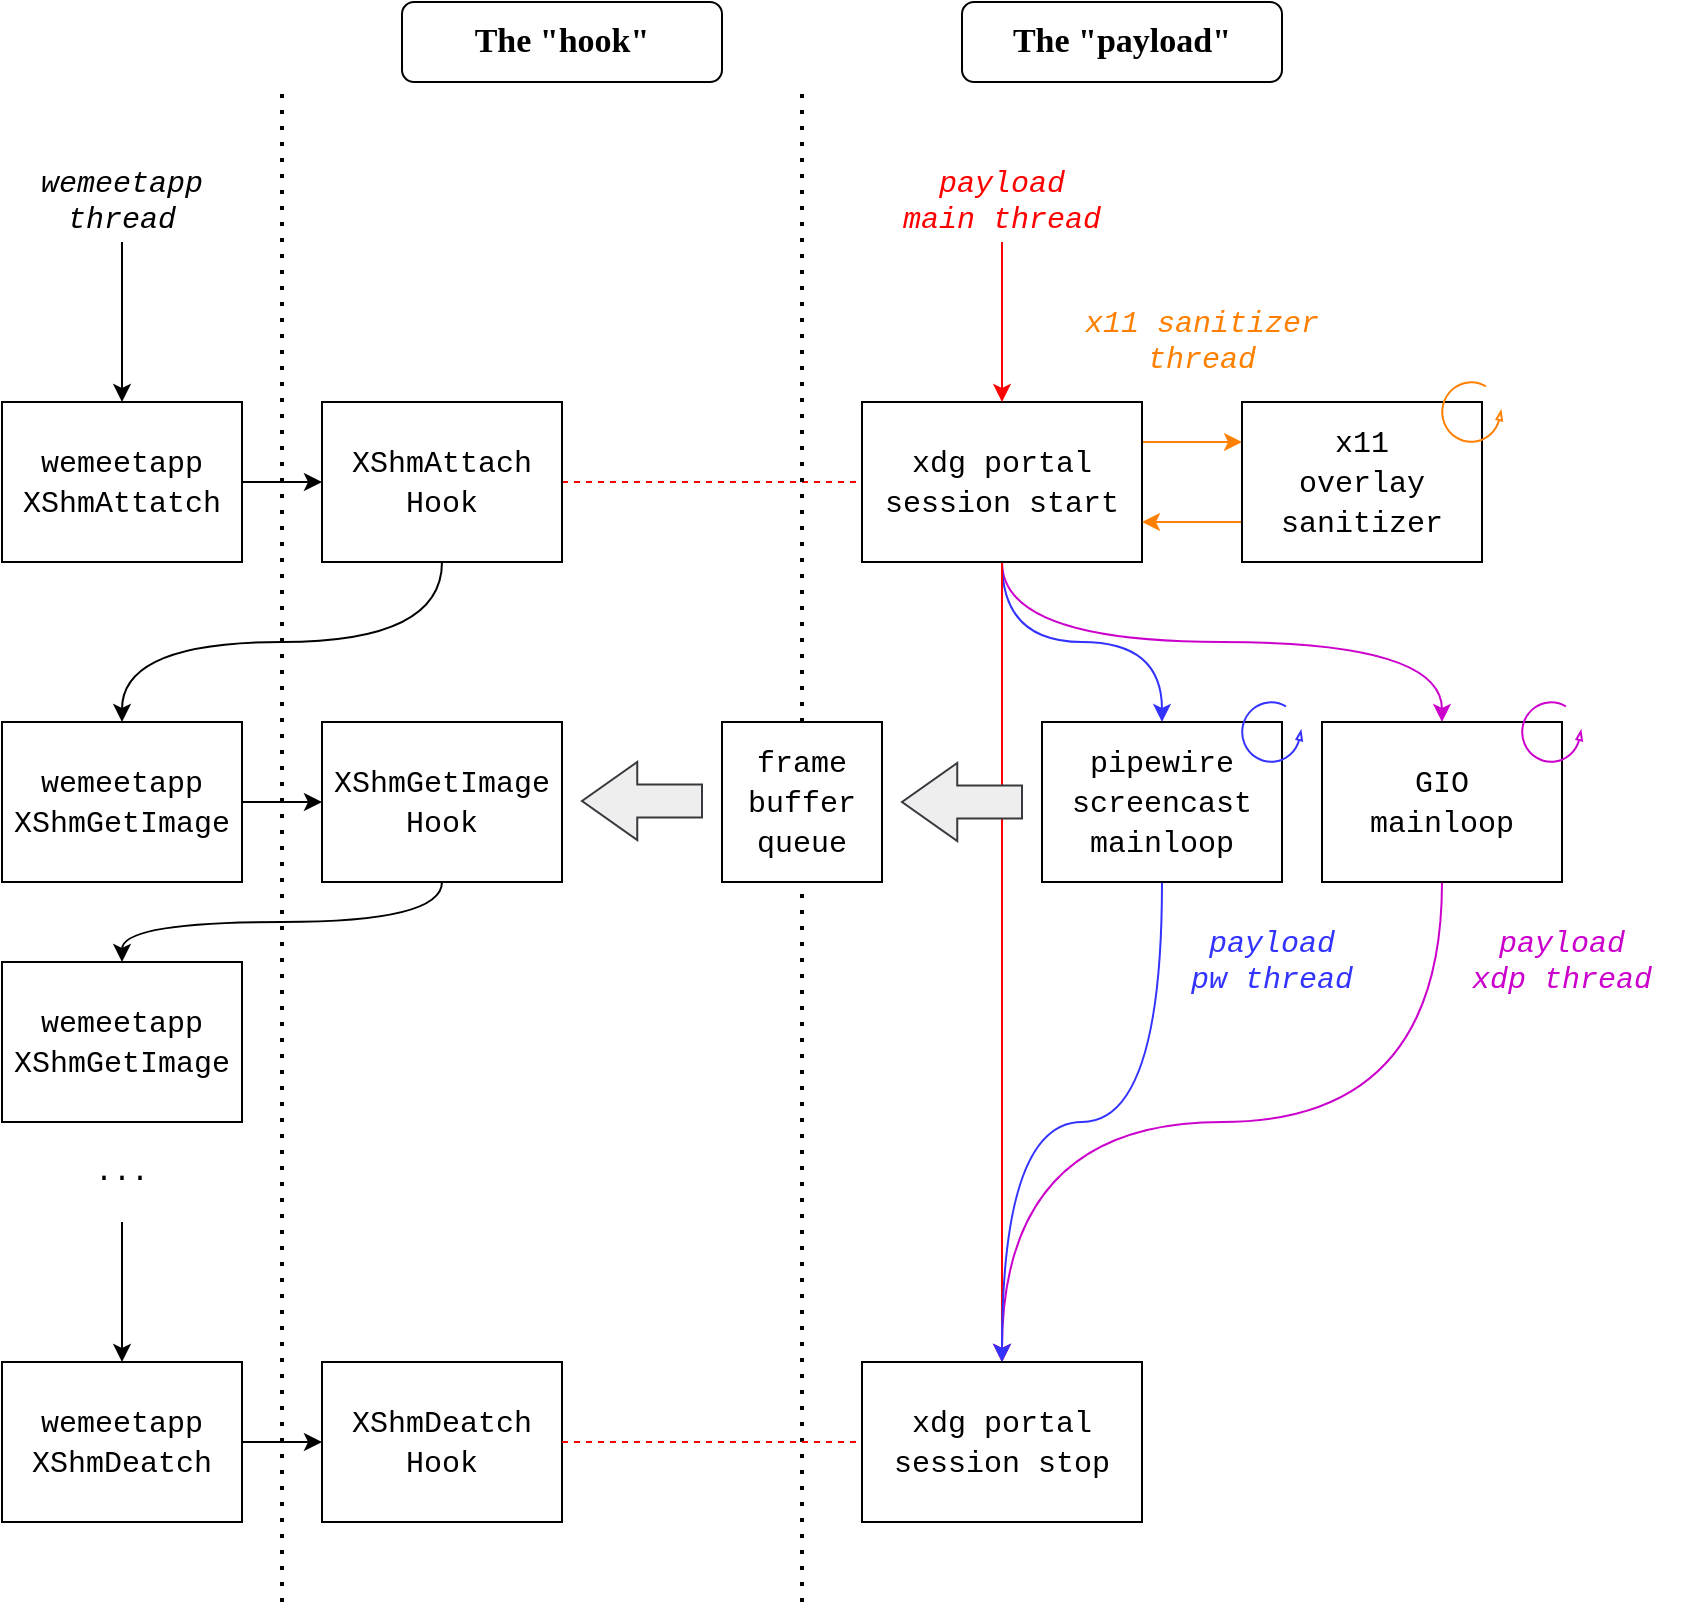 <mxfile>
    <diagram id="QxI6x2kkWF_3HJUFSAka" name="Page-1">
        <mxGraphModel dx="1067" dy="922" grid="1" gridSize="10" guides="1" tooltips="1" connect="1" arrows="1" fold="1" page="1" pageScale="1" pageWidth="850" pageHeight="1100" math="0" shadow="0">
            <root>
                <mxCell id="0"/>
                <mxCell id="1" parent="0"/>
                <mxCell id="15" style="edgeStyle=none;html=1;exitX=1;exitY=0.5;exitDx=0;exitDy=0;entryX=0;entryY=0.5;entryDx=0;entryDy=0;fontFamily=Courier New;fontSize=15;" parent="1" source="2" target="14" edge="1">
                    <mxGeometry relative="1" as="geometry"/>
                </mxCell>
                <mxCell id="2" value="&lt;font style=&quot;font-size: 15px;&quot;&gt;&lt;font face=&quot;Courier New&quot; style=&quot;font-size: 15px;&quot;&gt;wemeetapp&lt;br style=&quot;font-size: 15px;&quot;&gt;XShmAttatch&lt;/font&gt;&lt;br style=&quot;font-size: 15px;&quot;&gt;&lt;/font&gt;" style="rounded=0;whiteSpace=wrap;html=1;fontSize=15;" parent="1" vertex="1">
                    <mxGeometry x="120" y="360" width="120" height="80" as="geometry"/>
                </mxCell>
                <mxCell id="43" style="edgeStyle=orthogonalEdgeStyle;curved=1;rounded=1;html=1;exitX=1;exitY=0.5;exitDx=0;exitDy=0;entryX=0;entryY=0.5;entryDx=0;entryDy=0;strokeColor=#000000;fontFamily=Courier New;fontSize=15;fontColor=#FF0000;endArrow=classic;endFill=1;elbow=vertical;" parent="1" source="3" target="42" edge="1">
                    <mxGeometry relative="1" as="geometry"/>
                </mxCell>
                <mxCell id="3" value="&lt;font style=&quot;font-size: 15px;&quot;&gt;&lt;font face=&quot;Courier New&quot; style=&quot;font-size: 15px;&quot;&gt;wemeetapp&lt;br style=&quot;font-size: 15px;&quot;&gt;XShmGetImage&lt;/font&gt;&lt;br style=&quot;font-size: 15px;&quot;&gt;&lt;/font&gt;" style="rounded=0;whiteSpace=wrap;html=1;fontSize=15;" parent="1" vertex="1">
                    <mxGeometry x="120" y="520" width="120" height="80" as="geometry"/>
                </mxCell>
                <mxCell id="4" value="&lt;font style=&quot;font-size: 15px;&quot;&gt;&lt;font face=&quot;Courier New&quot; style=&quot;font-size: 15px;&quot;&gt;wemeetapp&lt;br style=&quot;font-size: 15px;&quot;&gt;XShmGetImage&lt;/font&gt;&lt;br style=&quot;font-size: 15px;&quot;&gt;&lt;/font&gt;" style="rounded=0;whiteSpace=wrap;html=1;fontSize=15;" parent="1" vertex="1">
                    <mxGeometry x="120" y="640" width="120" height="80" as="geometry"/>
                </mxCell>
                <mxCell id="5" value="" style="endArrow=classic;html=1;fontFamily=Courier New;fontSize=15;exitX=0.5;exitY=1;exitDx=0;exitDy=0;" parent="1" source="8" edge="1">
                    <mxGeometry width="50" height="50" relative="1" as="geometry">
                        <mxPoint x="179.5" y="280" as="sourcePoint"/>
                        <mxPoint x="180" y="360" as="targetPoint"/>
                    </mxGeometry>
                </mxCell>
                <mxCell id="7" value="" style="endArrow=none;dashed=1;html=1;dashPattern=1 3;strokeWidth=2;fontFamily=Courier New;fontSize=14;" parent="1" edge="1">
                    <mxGeometry width="50" height="50" relative="1" as="geometry">
                        <mxPoint x="260" y="960" as="sourcePoint"/>
                        <mxPoint x="260" y="200" as="targetPoint"/>
                    </mxGeometry>
                </mxCell>
                <mxCell id="8" value="wemeetapp&lt;br style=&quot;font-size: 15px;&quot;&gt;thread" style="text;html=1;strokeColor=none;fillColor=none;align=center;verticalAlign=middle;whiteSpace=wrap;rounded=0;fontFamily=Courier New;fontSize=15;fontStyle=2" parent="1" vertex="1">
                    <mxGeometry x="120" y="240" width="120" height="40" as="geometry"/>
                </mxCell>
                <mxCell id="39" style="edgeStyle=orthogonalEdgeStyle;curved=1;rounded=1;html=1;exitX=1;exitY=0.5;exitDx=0;exitDy=0;entryX=0;entryY=0.5;entryDx=0;entryDy=0;strokeColor=#000000;fontFamily=Courier New;fontSize=15;fontColor=#FF0000;endArrow=classic;endFill=1;elbow=vertical;" parent="1" source="12" target="38" edge="1">
                    <mxGeometry relative="1" as="geometry"/>
                </mxCell>
                <mxCell id="12" value="&lt;font style=&quot;font-size: 15px;&quot;&gt;&lt;font face=&quot;Courier New&quot; style=&quot;font-size: 15px;&quot;&gt;wemeetapp&lt;br style=&quot;font-size: 15px;&quot;&gt;XShmDeatch&lt;/font&gt;&lt;br style=&quot;font-size: 15px;&quot;&gt;&lt;/font&gt;" style="rounded=0;whiteSpace=wrap;html=1;fontSize=15;" parent="1" vertex="1">
                    <mxGeometry x="120" y="840" width="120" height="80" as="geometry"/>
                </mxCell>
                <mxCell id="13" value="" style="endArrow=classic;html=1;fontFamily=Courier New;fontSize=15;entryX=0.5;entryY=0;entryDx=0;entryDy=0;" parent="1" target="12" edge="1">
                    <mxGeometry width="50" height="50" relative="1" as="geometry">
                        <mxPoint x="180" y="770" as="sourcePoint"/>
                        <mxPoint x="190" y="690" as="targetPoint"/>
                    </mxGeometry>
                </mxCell>
                <mxCell id="16" style="edgeStyle=orthogonalEdgeStyle;html=1;exitX=0.5;exitY=1;exitDx=0;exitDy=0;entryX=0.5;entryY=0;entryDx=0;entryDy=0;fontFamily=Courier New;fontSize=15;curved=1;" parent="1" source="14" target="3" edge="1">
                    <mxGeometry relative="1" as="geometry"/>
                </mxCell>
                <mxCell id="20" style="edgeStyle=orthogonalEdgeStyle;html=1;exitX=1;exitY=0.5;exitDx=0;exitDy=0;entryX=0;entryY=0.5;entryDx=0;entryDy=0;strokeColor=#FF0000;fontFamily=Courier New;fontSize=15;fontColor=#FF0000;rounded=0;endArrow=none;endFill=0;dashed=1;" parent="1" source="14" target="17" edge="1">
                    <mxGeometry relative="1" as="geometry"/>
                </mxCell>
                <mxCell id="14" value="&lt;font style=&quot;font-size: 15px;&quot;&gt;&lt;font face=&quot;Courier New&quot;&gt;&lt;font style=&quot;font-size: 15px;&quot;&gt;XShmAttach&lt;br style=&quot;font-size: 15px;&quot;&gt;&lt;/font&gt;Hook&lt;/font&gt;&lt;br style=&quot;font-size: 15px;&quot;&gt;&lt;/font&gt;" style="rounded=0;whiteSpace=wrap;html=1;fontSize=15;" parent="1" vertex="1">
                    <mxGeometry x="280" y="360" width="120" height="80" as="geometry"/>
                </mxCell>
                <mxCell id="23" style="edgeStyle=orthogonalEdgeStyle;html=1;exitX=0.5;exitY=1;exitDx=0;exitDy=0;entryX=0.5;entryY=0;entryDx=0;entryDy=0;strokeColor=#CC00CC;fontFamily=Courier New;fontSize=15;fontColor=#CC00CC;endArrow=classic;endFill=1;curved=1;" parent="1" source="17" target="21" edge="1">
                    <mxGeometry relative="1" as="geometry"/>
                </mxCell>
                <mxCell id="24" style="edgeStyle=orthogonalEdgeStyle;curved=1;html=1;exitX=0.5;exitY=1;exitDx=0;exitDy=0;entryX=0.5;entryY=0;entryDx=0;entryDy=0;strokeColor=#3333FF;fontFamily=Courier New;fontSize=15;fontColor=#FF0000;endArrow=classic;endFill=1;" parent="1" source="17" target="22" edge="1">
                    <mxGeometry relative="1" as="geometry"/>
                </mxCell>
                <mxCell id="33" style="edgeStyle=orthogonalEdgeStyle;curved=1;html=1;exitX=0.5;exitY=1;exitDx=0;exitDy=0;strokeColor=#FF0000;fontFamily=Courier New;fontSize=15;fontColor=#FF0000;endArrow=classic;endFill=1;" parent="1" source="17" target="32" edge="1">
                    <mxGeometry relative="1" as="geometry"/>
                </mxCell>
                <mxCell id="57" style="edgeStyle=none;html=1;exitX=1;exitY=0.25;exitDx=0;exitDy=0;entryX=0;entryY=0.25;entryDx=0;entryDy=0;strokeColor=#FF8000;fontColor=default;" edge="1" parent="1" source="17" target="56">
                    <mxGeometry relative="1" as="geometry"/>
                </mxCell>
                <mxCell id="17" value="&lt;font style=&quot;font-size: 15px;&quot;&gt;&lt;font face=&quot;Courier New&quot; style=&quot;font-size: 15px;&quot;&gt;&lt;font style=&quot;font-size: 15px;&quot;&gt;xdg portal&lt;br style=&quot;font-size: 15px;&quot;&gt;&lt;/font&gt;session start&lt;/font&gt;&lt;br style=&quot;font-size: 15px;&quot;&gt;&lt;/font&gt;" style="rounded=0;whiteSpace=wrap;html=1;fontSize=15;" parent="1" vertex="1">
                    <mxGeometry x="550" y="360" width="140" height="80" as="geometry"/>
                </mxCell>
                <mxCell id="18" value="" style="endArrow=classic;html=1;fontFamily=Courier New;fontSize=15;entryX=0.5;entryY=0;entryDx=0;entryDy=0;strokeColor=#FF0000;exitX=0.5;exitY=1;exitDx=0;exitDy=0;" parent="1" source="19" target="17" edge="1">
                    <mxGeometry width="50" height="50" relative="1" as="geometry">
                        <mxPoint x="620" y="310" as="sourcePoint"/>
                        <mxPoint x="619.91" y="330" as="targetPoint"/>
                    </mxGeometry>
                </mxCell>
                <mxCell id="19" value="payload&lt;br style=&quot;font-size: 15px;&quot;&gt;main thread" style="text;html=1;strokeColor=none;fillColor=none;align=center;verticalAlign=middle;whiteSpace=wrap;rounded=0;fontFamily=Courier New;fontSize=15;fontColor=#FF0000;fontStyle=2" parent="1" vertex="1">
                    <mxGeometry x="560" y="240" width="120" height="40" as="geometry"/>
                </mxCell>
                <mxCell id="35" style="edgeStyle=orthogonalEdgeStyle;curved=1;rounded=1;html=1;exitX=0.5;exitY=1;exitDx=0;exitDy=0;entryX=0.5;entryY=0;entryDx=0;entryDy=0;strokeColor=#CC00CC;fontFamily=Courier New;fontSize=15;fontColor=#CC00CC;endArrow=classic;endFill=1;elbow=vertical;" parent="1" source="21" target="32" edge="1">
                    <mxGeometry relative="1" as="geometry"/>
                </mxCell>
                <mxCell id="21" value="&lt;font style=&quot;font-size: 15px;&quot;&gt;&lt;font face=&quot;Courier New&quot;&gt;&lt;font style=&quot;font-size: 15px;&quot;&gt;GIO&lt;br style=&quot;font-size: 15px;&quot;&gt;&lt;/font&gt;mainloop&lt;/font&gt;&lt;br style=&quot;font-size: 15px;&quot;&gt;&lt;/font&gt;" style="rounded=0;whiteSpace=wrap;html=1;fontSize=15;" parent="1" vertex="1">
                    <mxGeometry x="780" y="520" width="120" height="80" as="geometry"/>
                </mxCell>
                <mxCell id="34" style="html=1;exitX=0.5;exitY=1;exitDx=0;exitDy=0;strokeColor=#3333FF;fontFamily=Courier New;fontSize=15;fontColor=#FF0000;endArrow=classic;endFill=1;edgeStyle=orthogonalEdgeStyle;elbow=vertical;rounded=1;curved=1;entryX=0.5;entryY=0;entryDx=0;entryDy=0;" parent="1" source="22" target="32" edge="1">
                    <mxGeometry relative="1" as="geometry">
                        <mxPoint x="700" y="830" as="targetPoint"/>
                    </mxGeometry>
                </mxCell>
                <mxCell id="22" value="&lt;font style=&quot;font-size: 15px;&quot;&gt;&lt;font face=&quot;Courier New&quot;&gt;&lt;font style=&quot;font-size: 15px;&quot;&gt;pipewire&lt;br style=&quot;font-size: 15px;&quot;&gt;&lt;/font&gt;screencast&lt;br style=&quot;font-size: 15px;&quot;&gt;mainloop&lt;/font&gt;&lt;br style=&quot;font-size: 15px;&quot;&gt;&lt;/font&gt;" style="rounded=0;whiteSpace=wrap;html=1;fontSize=15;" parent="1" vertex="1">
                    <mxGeometry x="640" y="520" width="120" height="80" as="geometry"/>
                </mxCell>
                <mxCell id="28" value="" style="endArrow=none;dashed=1;html=1;dashPattern=1 3;strokeWidth=2;fontFamily=Courier New;fontSize=14;" parent="1" edge="1">
                    <mxGeometry width="50" height="50" relative="1" as="geometry">
                        <mxPoint x="520" y="960" as="sourcePoint"/>
                        <mxPoint x="520" y="200" as="targetPoint"/>
                    </mxGeometry>
                </mxCell>
                <mxCell id="29" value="" style="verticalLabelPosition=bottom;html=1;verticalAlign=top;strokeWidth=1;shape=mxgraph.lean_mapping.physical_pull;pointerEvents=1;fontFamily=Courier New;fontSize=15;fontColor=#FF0000;fillColor=none;strokeColor=#3333FF;" parent="1" vertex="1">
                    <mxGeometry x="740" y="510" width="30" height="30" as="geometry"/>
                </mxCell>
                <mxCell id="31" value="" style="verticalLabelPosition=bottom;html=1;verticalAlign=top;strokeWidth=1;shape=mxgraph.lean_mapping.physical_pull;pointerEvents=1;fontFamily=Courier New;fontSize=15;fontColor=#CC00CC;fillColor=none;strokeColor=#CC00CC;" parent="1" vertex="1">
                    <mxGeometry x="880" y="510" width="30" height="30" as="geometry"/>
                </mxCell>
                <mxCell id="32" value="&lt;font style=&quot;font-size: 15px;&quot;&gt;&lt;font face=&quot;Courier New&quot; style=&quot;font-size: 15px;&quot;&gt;&lt;font style=&quot;font-size: 15px;&quot;&gt;xdg portal&lt;br style=&quot;font-size: 15px;&quot;&gt;&lt;/font&gt;session stop&lt;/font&gt;&lt;br style=&quot;font-size: 15px;&quot;&gt;&lt;/font&gt;" style="rounded=0;whiteSpace=wrap;html=1;fontSize=15;" parent="1" vertex="1">
                    <mxGeometry x="550" y="840" width="140" height="80" as="geometry"/>
                </mxCell>
                <mxCell id="38" value="&lt;font style=&quot;font-size: 15px;&quot;&gt;&lt;font face=&quot;Courier New&quot;&gt;&lt;span style=&quot;font-size: 15px;&quot;&gt;XShmDeatch&lt;/span&gt;&lt;font style=&quot;font-size: 15px;&quot;&gt;&lt;br style=&quot;font-size: 15px;&quot;&gt;&lt;/font&gt;Hook&lt;/font&gt;&lt;br style=&quot;font-size: 15px;&quot;&gt;&lt;/font&gt;" style="rounded=0;whiteSpace=wrap;html=1;fontSize=15;" parent="1" vertex="1">
                    <mxGeometry x="280" y="840" width="120" height="80" as="geometry"/>
                </mxCell>
                <mxCell id="40" value="&lt;font color=&quot;#000000&quot; style=&quot;font-size: 15px;&quot;&gt;...&lt;/font&gt;" style="text;whiteSpace=wrap;html=1;fontSize=15;fontFamily=Courier New;fontColor=#FF0000;align=center;" parent="1" vertex="1">
                    <mxGeometry x="140" y="730" width="80" height="30" as="geometry"/>
                </mxCell>
                <mxCell id="41" style="edgeStyle=orthogonalEdgeStyle;html=1;entryX=0;entryY=0.5;entryDx=0;entryDy=0;strokeColor=#FF0000;fontFamily=Courier New;fontSize=15;fontColor=#FF0000;rounded=0;endArrow=none;endFill=0;dashed=1;exitX=1;exitY=0.5;exitDx=0;exitDy=0;" parent="1" source="38" target="32" edge="1">
                    <mxGeometry relative="1" as="geometry">
                        <mxPoint x="410" y="920" as="sourcePoint"/>
                        <mxPoint x="440" y="879.5" as="targetPoint"/>
                    </mxGeometry>
                </mxCell>
                <mxCell id="44" style="edgeStyle=orthogonalEdgeStyle;curved=1;rounded=1;html=1;exitX=0.5;exitY=1;exitDx=0;exitDy=0;entryX=0.5;entryY=0;entryDx=0;entryDy=0;strokeColor=#000000;fontFamily=Courier New;fontSize=15;fontColor=#FF0000;endArrow=classic;endFill=1;elbow=vertical;" parent="1" source="42" target="4" edge="1">
                    <mxGeometry relative="1" as="geometry"/>
                </mxCell>
                <mxCell id="42" value="&lt;font style=&quot;font-size: 15px;&quot;&gt;&lt;font face=&quot;Courier New&quot;&gt;XShmGetImage&lt;font style=&quot;font-size: 15px;&quot;&gt;&lt;br style=&quot;font-size: 15px;&quot;&gt;&lt;/font&gt;Hook&lt;/font&gt;&lt;br style=&quot;font-size: 15px;&quot;&gt;&lt;/font&gt;" style="rounded=0;whiteSpace=wrap;html=1;fontSize=15;" parent="1" vertex="1">
                    <mxGeometry x="280" y="520" width="120" height="80" as="geometry"/>
                </mxCell>
                <mxCell id="46" value="&lt;span&gt;&lt;font color=&quot;#000000&quot; style=&quot;font-size: 17px;&quot;&gt;The &quot;hook&quot;&lt;/font&gt;&lt;/span&gt;" style="rounded=1;whiteSpace=wrap;html=1;strokeColor=#000000;strokeWidth=1;fontFamily=Times New Roman;fontSize=14;fontColor=#FF0000;fillColor=none;verticalAlign=middle;fontStyle=1" parent="1" vertex="1">
                    <mxGeometry x="320" y="160" width="160" height="40" as="geometry"/>
                </mxCell>
                <mxCell id="48" value="&lt;span&gt;&lt;font color=&quot;#000000&quot; style=&quot;font-size: 17px;&quot;&gt;The &quot;payload&quot;&lt;/font&gt;&lt;/span&gt;" style="rounded=1;whiteSpace=wrap;html=1;strokeColor=#000000;strokeWidth=1;fontFamily=Times New Roman;fontSize=14;fontColor=#FF0000;fillColor=none;verticalAlign=middle;fontStyle=1" parent="1" vertex="1">
                    <mxGeometry x="600" y="160" width="160" height="40" as="geometry"/>
                </mxCell>
                <mxCell id="49" value="&lt;font face=&quot;Courier New&quot; style=&quot;font-size: 15px;&quot;&gt;&lt;font style=&quot;font-size: 15px;&quot;&gt;frame&lt;br style=&quot;font-size: 15px;&quot;&gt;&lt;/font&gt;buffer&lt;br style=&quot;font-size: 15px;&quot;&gt;queue&lt;/font&gt;" style="rounded=0;whiteSpace=wrap;html=1;strokeColor=#000000;strokeWidth=1;fontFamily=Helvetica;fontSize=15;fontColor=#000000;fillColor=default;" parent="1" vertex="1">
                    <mxGeometry x="480" y="520" width="80" height="80" as="geometry"/>
                </mxCell>
                <mxCell id="52" value="" style="html=1;shadow=0;dashed=0;align=center;verticalAlign=middle;shape=mxgraph.arrows2.arrow;dy=0.58;dx=27.63;flipH=1;notch=0;strokeColor=#36393d;strokeWidth=1;fontFamily=Courier New;fontSize=15;fillColor=#eeeeee;" parent="1" vertex="1">
                    <mxGeometry x="570" y="540.5" width="60" height="39" as="geometry"/>
                </mxCell>
                <mxCell id="53" value="" style="html=1;shadow=0;dashed=0;align=center;verticalAlign=middle;shape=mxgraph.arrows2.arrow;dy=0.58;dx=27.63;flipH=1;notch=0;strokeColor=#36393d;strokeWidth=1;fontFamily=Courier New;fontSize=15;fillColor=#eeeeee;" parent="1" vertex="1">
                    <mxGeometry x="410" y="540" width="60" height="39" as="geometry"/>
                </mxCell>
                <mxCell id="54" value="&lt;font face=&quot;Courier New&quot;&gt;payload&lt;br style=&quot;font-size: 15px;&quot;&gt;pw thread&lt;/font&gt;" style="text;html=1;strokeColor=none;fillColor=none;align=center;verticalAlign=middle;whiteSpace=wrap;rounded=0;fontFamily=Courier New;fontSize=15;fontColor=#3333FF;fontStyle=2" parent="1" vertex="1">
                    <mxGeometry x="695" y="620" width="120" height="40" as="geometry"/>
                </mxCell>
                <mxCell id="55" value="&lt;font face=&quot;Courier New&quot;&gt;payload&lt;br style=&quot;font-size: 15px;&quot;&gt;xdp thread&lt;/font&gt;" style="text;html=1;strokeColor=none;fillColor=none;align=center;verticalAlign=middle;whiteSpace=wrap;rounded=0;fontFamily=Courier New;fontSize=15;fontColor=#CC00CC;fontStyle=2" parent="1" vertex="1">
                    <mxGeometry x="840" y="620" width="120" height="40" as="geometry"/>
                </mxCell>
                <mxCell id="58" style="edgeStyle=none;html=1;exitX=0;exitY=0.75;exitDx=0;exitDy=0;entryX=1;entryY=0.75;entryDx=0;entryDy=0;strokeColor=#FF8000;fontColor=default;" edge="1" parent="1" source="56" target="17">
                    <mxGeometry relative="1" as="geometry"/>
                </mxCell>
                <mxCell id="56" value="&lt;font style=&quot;font-size: 15px;&quot;&gt;&lt;font face=&quot;Courier New&quot;&gt;x11&lt;br&gt;overlay&lt;br&gt;sanitizer&lt;/font&gt;&lt;br style=&quot;font-size: 15px;&quot;&gt;&lt;/font&gt;" style="rounded=0;whiteSpace=wrap;html=1;fontSize=15;" vertex="1" parent="1">
                    <mxGeometry x="740" y="360" width="120" height="80" as="geometry"/>
                </mxCell>
                <mxCell id="59" value="&lt;font&gt;x11 sanitizer&lt;br&gt;thread&lt;/font&gt;" style="text;html=1;strokeColor=none;fillColor=none;align=center;verticalAlign=middle;whiteSpace=wrap;rounded=0;fontFamily=Courier New;fontSize=15;fontColor=#FF8000;fontStyle=2" vertex="1" parent="1">
                    <mxGeometry x="660" y="310" width="120" height="40" as="geometry"/>
                </mxCell>
                <mxCell id="60" value="" style="verticalLabelPosition=bottom;html=1;verticalAlign=top;strokeWidth=1;shape=mxgraph.lean_mapping.physical_pull;pointerEvents=1;fontFamily=Courier New;fontSize=15;fontColor=#FF0000;fillColor=none;strokeColor=#FF8000;" vertex="1" parent="1">
                    <mxGeometry x="840" y="350" width="30" height="30" as="geometry"/>
                </mxCell>
            </root>
        </mxGraphModel>
    </diagram>
</mxfile>